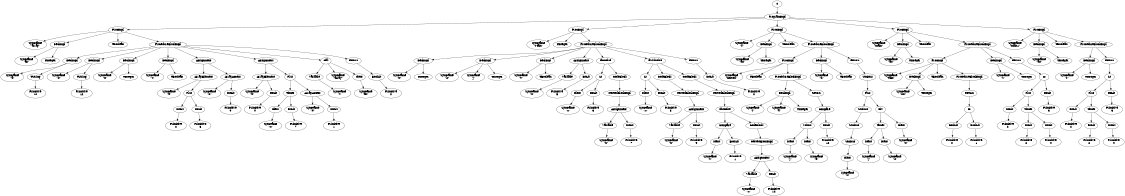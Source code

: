 digraph G { page="8.5,11"; size="7.5, 10"; 
"0" -> "1"
"1" [label="ProgramImpl"]
"1" -> "2"
"2" [label="ProcImpl"]
"2" -> "3"
"3" [label="SymName\n\"array\""]
"2" -> "4"
"4" [label="DeclImpl"]
"4" -> "5"
"5" [label="SymName\n\"ax\""]
"4" -> "6"
"6" [label="TInteger"]
"2" -> "7"
"7" [label="TBoolean"]
"2" -> "8"
"8" [label="ProcedureBlockImpl"]
"8" -> "9"
"9" [label="DeclImpl"]
"9" -> "10"
"10" [label="SymName\n\"a\""]
"9" -> "11"
"11" [label="TString"]
"11" -> "12"
"12" [label="Primitive\n12"]
"8" -> "13"
"13" [label="DeclImpl"]
"13" -> "14"
"14" [label="SymName\n\"b\""]
"13" -> "15"
"15" [label="TString"]
"15" -> "16"
"16" [label="Primitive\n12"]
"8" -> "17"
"17" [label="DeclImpl"]
"17" -> "18"
"18" [label="SymName\n\"x\""]
"17" -> "19"
"19" [label="TInteger"]
"8" -> "20"
"20" [label="DeclImpl"]
"20" -> "21"
"21" [label="SymName\n\"z\""]
"20" -> "22"
"22" [label="TBoolean"]
"8" -> "23"
"23" [label="Assignment"]
"23" -> "24"
"24" [label="ArrayElement"]
"24" -> "25"
"25" [label="SymName\n\"a\""]
"24" -> "26"
"26" [label="Plus"]
"26" -> "27"
"27" [label="IntLit"]
"27" -> "28"
"28" [label="Primitive\n2"]
"26" -> "29"
"29" [label="IntLit"]
"29" -> "30"
"30" [label="Primitive\n3"]
"23" -> "31"
"31" [label="ArrayAccess"]
"31" -> "32"
"32" [label="SymName\n\"b\""]
"31" -> "33"
"33" [label="IntLit"]
"33" -> "34"
"34" [label="Primitive\n0"]
"8" -> "35"
"35" [label="Assignment"]
"35" -> "36"
"36" [label="ArrayElement"]
"36" -> "37"
"37" [label="SymName\n\"a\""]
"36" -> "38"
"38" [label="IntLit"]
"38" -> "39"
"39" [label="Primitive\n0"]
"35" -> "40"
"40" [label="Plus"]
"40" -> "41"
"41" [label="Times"]
"41" -> "42"
"42" [label="Ident"]
"42" -> "43"
"43" [label="SymName\n\"x\""]
"41" -> "44"
"44" [label="IntLit"]
"44" -> "45"
"45" [label="Primitive\n7"]
"40" -> "46"
"46" [label="ArrayAccess"]
"46" -> "47"
"47" [label="SymName\n\"b\""]
"46" -> "48"
"48" [label="IntLit"]
"48" -> "49"
"49" [label="Primitive\n1"]
"8" -> "50"
"50" [label="Call"]
"50" -> "51"
"51" [label="Variable"]
"51" -> "52"
"52" [label="SymName\n\"z\""]
"50" -> "53"
"53" [label="SymName\n\"array\""]
"50" -> "54"
"54" [label="Ident"]
"54" -> "55"
"55" [label="SymName\n\"ax\""]
"8" -> "56"
"56" [label="Return"]
"56" -> "57"
"57" [label="BoolLit"]
"57" -> "58"
"58" [label="Primitive\n0"]
"1" -> "59"
"59" [label="ProcImpl"]
"59" -> "60"
"60" [label="SymName\n\"Main\""]
"59" -> "61"
"61" [label="TInteger"]
"59" -> "62"
"62" [label="ProcedureBlockImpl"]
"62" -> "63"
"63" [label="DeclImpl"]
"63" -> "64"
"64" [label="SymName\n\"x\""]
"63" -> "65"
"65" [label="TInteger"]
"62" -> "66"
"66" [label="DeclImpl"]
"66" -> "67"
"67" [label="SymName\n\"k\""]
"66" -> "68"
"68" [label="SymName\n\"j\""]
"66" -> "69"
"69" [label="TInteger"]
"62" -> "70"
"70" [label="DeclImpl"]
"70" -> "71"
"71" [label="SymName\n\"t\""]
"70" -> "72"
"72" [label="TBoolean"]
"62" -> "73"
"73" [label="Assignment"]
"73" -> "74"
"74" [label="Variable"]
"74" -> "75"
"75" [label="SymName\n\"x\""]
"73" -> "76"
"76" [label="IntLit"]
"76" -> "77"
"77" [label="Primitive\n5"]
"62" -> "78"
"78" [label="IfNoElse"]
"78" -> "79"
"79" [label="Lt"]
"79" -> "80"
"80" [label="Ident"]
"80" -> "81"
"81" [label="SymName\n\"x\""]
"79" -> "82"
"82" [label="IntLit"]
"82" -> "83"
"83" [label="Primitive\n3"]
"78" -> "84"
"84" [label="CodeBlock"]
"84" -> "85"
"85" [label="NestedBlockImpl"]
"85" -> "86"
"86" [label="Assignment"]
"86" -> "87"
"87" [label="Variable"]
"87" -> "88"
"88" [label="SymName\n\"x\""]
"86" -> "89"
"89" [label="IntLit"]
"89" -> "90"
"90" [label="Primitive\n7"]
"62" -> "91"
"91" [label="IfWithElse"]
"91" -> "92"
"92" [label="Lt"]
"92" -> "93"
"93" [label="Ident"]
"93" -> "94"
"94" [label="SymName\n\"x\""]
"92" -> "95"
"95" [label="IntLit"]
"95" -> "96"
"96" [label="Primitive\n3"]
"91" -> "97"
"97" [label="CodeBlock"]
"97" -> "98"
"98" [label="NestedBlockImpl"]
"98" -> "99"
"99" [label="Assignment"]
"99" -> "100"
"100" [label="Variable"]
"100" -> "101"
"101" [label="SymName\n\"x\""]
"99" -> "102"
"102" [label="IntLit"]
"102" -> "103"
"103" [label="Primitive\n9"]
"91" -> "104"
"104" [label="CodeBlock"]
"104" -> "105"
"105" [label="NestedBlockImpl"]
"105" -> "106"
"106" [label="IfNoElse"]
"106" -> "107"
"107" [label="Compare"]
"107" -> "108"
"108" [label="Ident"]
"108" -> "109"
"109" [label="SymName\n\"t\""]
"107" -> "110"
"110" [label="BoolLit"]
"110" -> "111"
"111" [label="Primitive\n1"]
"106" -> "112"
"112" [label="CodeBlock"]
"112" -> "113"
"113" [label="NestedBlockImpl"]
"113" -> "114"
"114" [label="Assignment"]
"114" -> "115"
"115" [label="Variable"]
"115" -> "116"
"116" [label="SymName\n\"x\""]
"114" -> "117"
"117" [label="IntLit"]
"117" -> "118"
"118" [label="Primitive\n12"]
"62" -> "119"
"119" [label="Return"]
"119" -> "120"
"120" [label="IntLit"]
"120" -> "121"
"121" [label="Primitive\n0"]
"1" -> "122"
"122" [label="ProcImpl"]
"122" -> "123"
"123" [label="SymName\n\"f\""]
"122" -> "124"
"124" [label="DeclImpl"]
"124" -> "125"
"125" [label="SymName\n\"ax\""]
"124" -> "126"
"126" [label="TInteger"]
"122" -> "127"
"127" [label="TBoolean"]
"122" -> "128"
"128" [label="ProcedureBlockImpl"]
"128" -> "129"
"129" [label="ProcImpl"]
"129" -> "130"
"130" [label="SymName\n\"nested\""]
"129" -> "131"
"131" [label="TBoolean"]
"129" -> "132"
"132" [label="ProcedureBlockImpl"]
"132" -> "133"
"133" [label="DeclImpl"]
"133" -> "134"
"134" [label="SymName\n\"i\""]
"133" -> "135"
"135" [label="SymName\n\"a\""]
"133" -> "136"
"136" [label="TInteger"]
"132" -> "137"
"137" [label="Return"]
"137" -> "138"
"138" [label="Compare"]
"138" -> "139"
"139" [label="Minus"]
"139" -> "140"
"140" [label="Ident"]
"140" -> "141"
"141" [label="SymName\n\"j\""]
"139" -> "142"
"142" [label="Ident"]
"142" -> "143"
"143" [label="SymName\n\"a\""]
"138" -> "144"
"144" [label="IntLit"]
"144" -> "145"
"145" [label="Primitive\n12"]
"128" -> "146"
"146" [label="DeclImpl"]
"146" -> "147"
"147" [label="SymName\n\"d\""]
"146" -> "148"
"148" [label="TBoolean"]
"128" -> "149"
"149" [label="Return"]
"149" -> "150"
"150" [label="Uminus"]
"150" -> "151"
"151" [label="Plus"]
"151" -> "152"
"152" [label="Uminus"]
"152" -> "153"
"153" [label="Uminus"]
"153" -> "154"
"154" [label="Uminus"]
"154" -> "155"
"155" [label="Ident"]
"155" -> "156"
"156" [label="SymName\n\"k\""]
"151" -> "157"
"157" [label="Div"]
"157" -> "158"
"158" [label="Times"]
"158" -> "159"
"159" [label="Ident"]
"159" -> "160"
"160" [label="SymName\n\"j\""]
"158" -> "161"
"161" [label="Ident"]
"161" -> "162"
"162" [label="SymName\n\"k\""]
"157" -> "163"
"163" [label="Ident"]
"163" -> "164"
"164" [label="SymName\n\"x\""]
"1" -> "165"
"165" [label="ProcImpl"]
"165" -> "166"
"166" [label="SymName\n\"main\""]
"165" -> "167"
"167" [label="DeclImpl"]
"167" -> "168"
"168" [label="SymName\n\"ax\""]
"167" -> "169"
"169" [label="TInteger"]
"165" -> "170"
"170" [label="TBoolean"]
"165" -> "171"
"171" [label="ProcedureBlockImpl"]
"171" -> "172"
"172" [label="ProcImpl"]
"172" -> "173"
"173" [label="SymName\n\"tain\""]
"172" -> "174"
"174" [label="DeclImpl"]
"174" -> "175"
"175" [label="SymName\n\"int\""]
"174" -> "176"
"176" [label="TInteger"]
"172" -> "177"
"177" [label="TBoolean"]
"172" -> "178"
"178" [label="ProcedureBlockImpl"]
"178" -> "179"
"179" [label="Return"]
"179" -> "180"
"180" [label="Or"]
"180" -> "181"
"181" [label="BoolLit"]
"181" -> "182"
"182" [label="Primitive\n0"]
"180" -> "183"
"183" [label="BoolLit"]
"183" -> "184"
"184" [label="Primitive\n1"]
"171" -> "185"
"185" [label="DeclImpl"]
"185" -> "186"
"186" [label="SymName\n\"i\""]
"185" -> "187"
"187" [label="TInteger"]
"171" -> "188"
"188" [label="Return"]
"188" -> "189"
"189" [label="Lt"]
"189" -> "190"
"190" [label="Plus"]
"190" -> "191"
"191" [label="IntLit"]
"191" -> "192"
"192" [label="Primitive\n2"]
"190" -> "193"
"193" [label="Times"]
"193" -> "194"
"194" [label="IntLit"]
"194" -> "195"
"195" [label="Primitive\n2"]
"193" -> "196"
"196" [label="IntLit"]
"196" -> "197"
"197" [label="Primitive\n4"]
"189" -> "198"
"198" [label="IntLit"]
"198" -> "199"
"199" [label="Primitive\n3"]
"1" -> "200"
"200" [label="ProcImpl"]
"200" -> "201"
"201" [label="SymName\n\"main1\""]
"200" -> "202"
"202" [label="DeclImpl"]
"202" -> "203"
"203" [label="SymName\n\"ax\""]
"202" -> "204"
"204" [label="TInteger"]
"200" -> "205"
"205" [label="TBoolean"]
"200" -> "206"
"206" [label="ProcedureBlockImpl"]
"206" -> "207"
"207" [label="DeclImpl"]
"207" -> "208"
"208" [label="SymName\n\"i\""]
"207" -> "209"
"209" [label="TInteger"]
"206" -> "210"
"210" [label="Return"]
"210" -> "211"
"211" [label="Lt"]
"211" -> "212"
"212" [label="Plus"]
"212" -> "213"
"213" [label="IntLit"]
"213" -> "214"
"214" [label="Primitive\n2"]
"212" -> "215"
"215" [label="Times"]
"215" -> "216"
"216" [label="IntLit"]
"216" -> "217"
"217" [label="Primitive\n2"]
"215" -> "218"
"218" [label="IntLit"]
"218" -> "219"
"219" [label="Primitive\n4"]
"211" -> "220"
"220" [label="IntLit"]
"220" -> "221"
"221" [label="Primitive\n3"]
}

